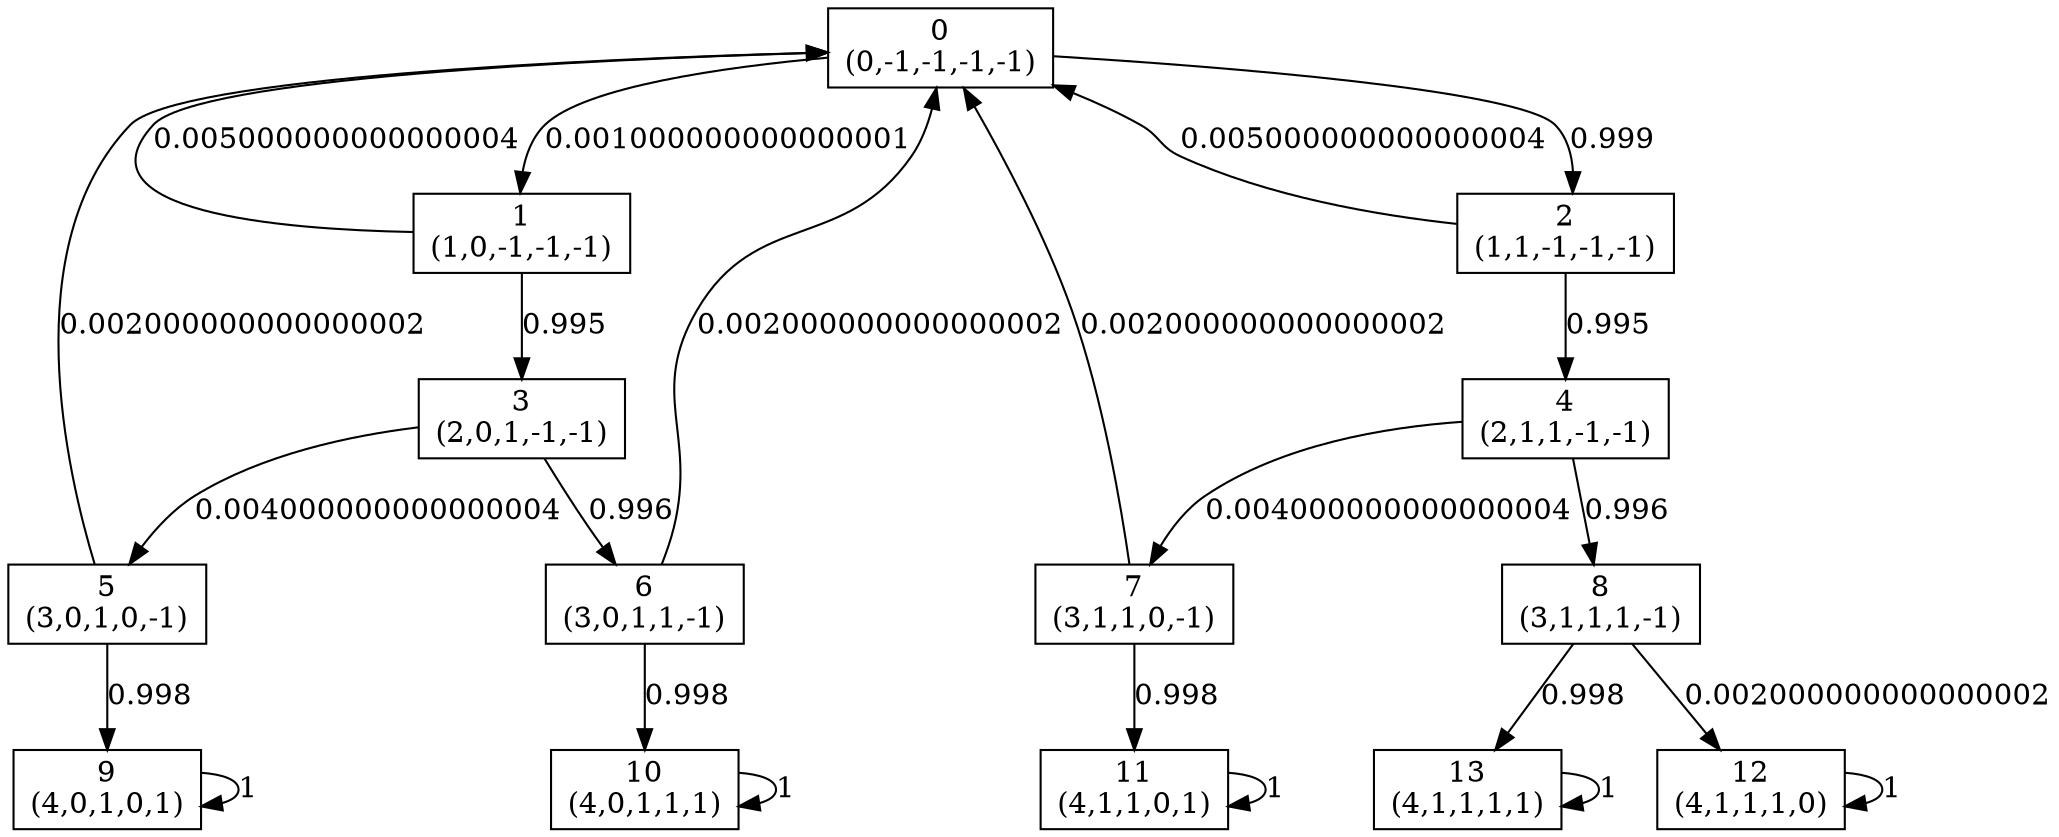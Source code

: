 digraph P {
node [shape=box];
0 -> 1 [ label="0.001000000000000001" ];
0 -> 2 [ label="0.999" ];
1 -> 0 [ label="0.005000000000000004" ];
1 -> 3 [ label="0.995" ];
2 -> 0 [ label="0.005000000000000004" ];
2 -> 4 [ label="0.995" ];
3 -> 5 [ label="0.004000000000000004" ];
3 -> 6 [ label="0.996" ];
4 -> 7 [ label="0.004000000000000004" ];
4 -> 8 [ label="0.996" ];
5 -> 0 [ label="0.002000000000000002" ];
5 -> 9 [ label="0.998" ];
6 -> 0 [ label="0.002000000000000002" ];
6 -> 10 [ label="0.998" ];
7 -> 0 [ label="0.002000000000000002" ];
7 -> 11 [ label="0.998" ];
8 -> 12 [ label="0.002000000000000002" ];
8 -> 13 [ label="0.998" ];
9 -> 9 [ label="1" ];
10 -> 10 [ label="1" ];
11 -> 11 [ label="1" ];
12 -> 12 [ label="1" ];
13 -> 13 [ label="1" ];
0 [label="0\n(0,-1,-1,-1,-1)"];
1 [label="1\n(1,0,-1,-1,-1)"];
2 [label="2\n(1,1,-1,-1,-1)"];
3 [label="3\n(2,0,1,-1,-1)"];
4 [label="4\n(2,1,1,-1,-1)"];
5 [label="5\n(3,0,1,0,-1)"];
6 [label="6\n(3,0,1,1,-1)"];
7 [label="7\n(3,1,1,0,-1)"];
8 [label="8\n(3,1,1,1,-1)"];
9 [label="9\n(4,0,1,0,1)"];
10 [label="10\n(4,0,1,1,1)"];
11 [label="11\n(4,1,1,0,1)"];
12 [label="12\n(4,1,1,1,0)"];
13 [label="13\n(4,1,1,1,1)"];
}
